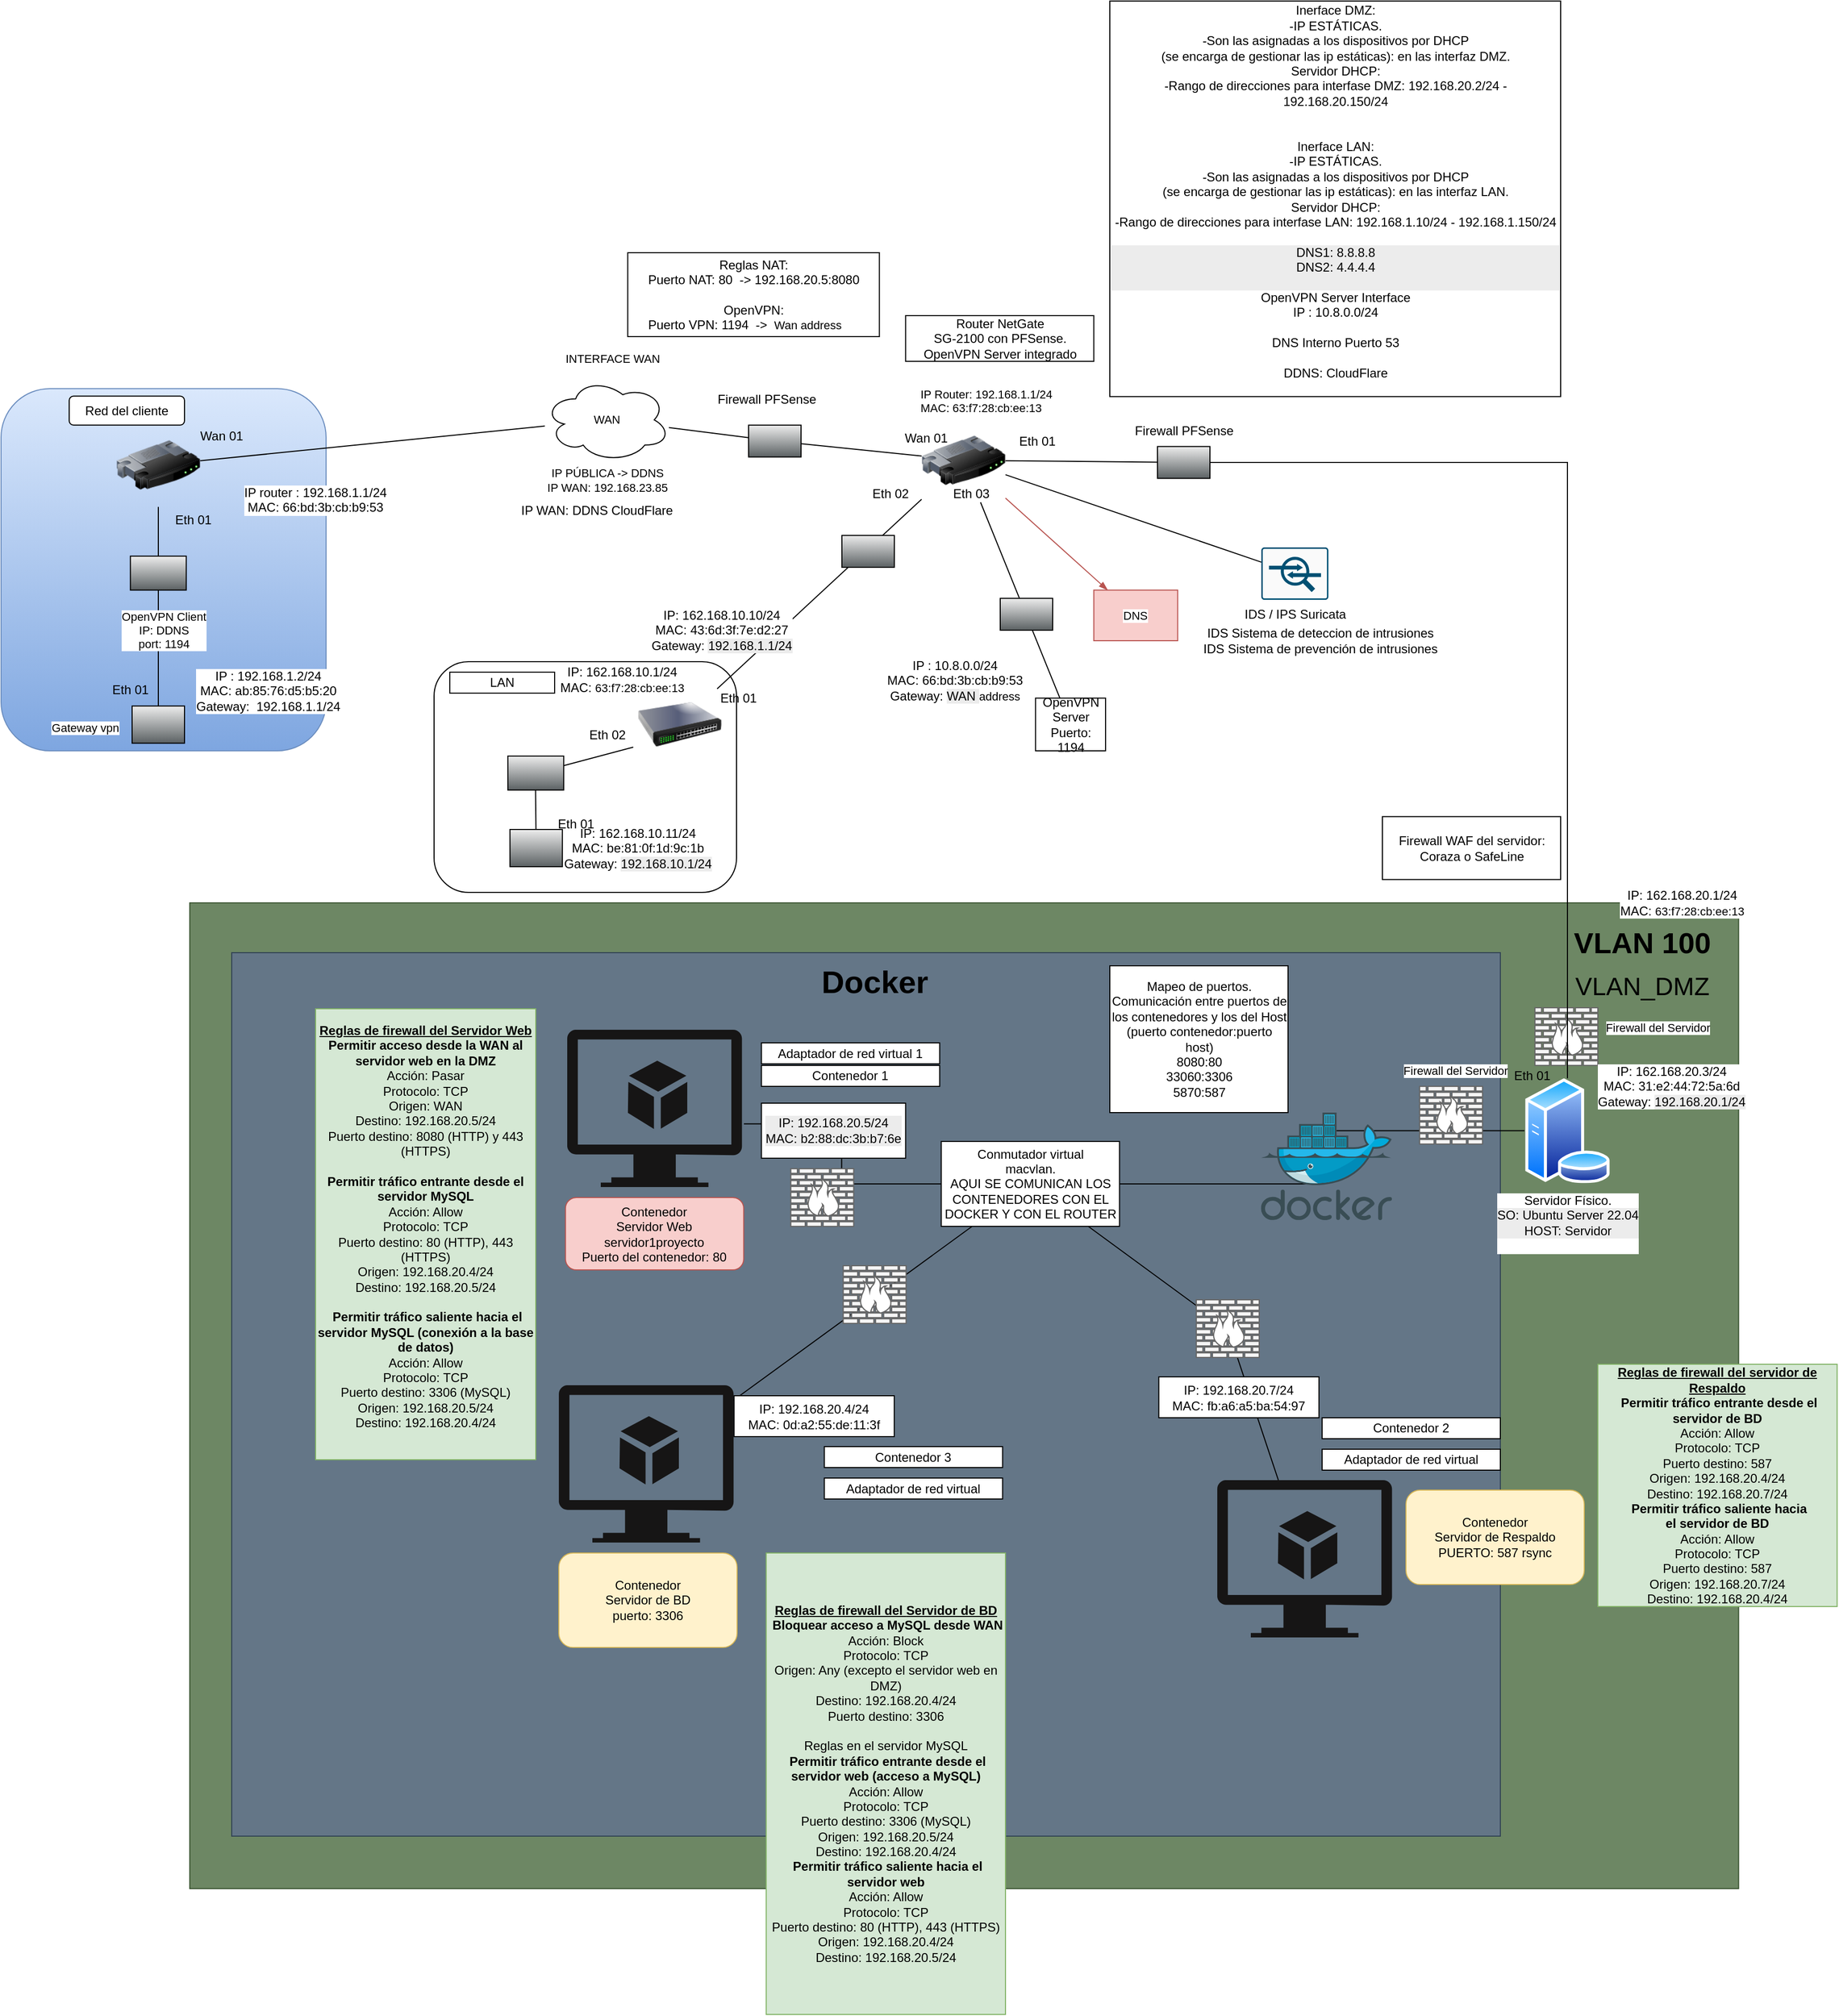 <mxfile version="27.0.2">
  <diagram name="Página-1" id="Pqih__7b0O05FyZ2u5VV">
    <mxGraphModel dx="1398" dy="1559" grid="1" gridSize="10" guides="1" tooltips="1" connect="1" arrows="1" fold="1" page="1" pageScale="1" pageWidth="827" pageHeight="1169" math="0" shadow="0">
      <root>
        <mxCell id="0" />
        <mxCell id="1" parent="0" />
        <mxCell id="Zybm6XqCpWypI8we6p3C-31" value="" style="rounded=1;whiteSpace=wrap;html=1;" parent="1" vertex="1">
          <mxGeometry y="260" width="288.49" height="220" as="geometry" />
        </mxCell>
        <mxCell id="TX3onEPO9yVp4zeH3xRl-7" value="" style="rounded=1;whiteSpace=wrap;html=1;fillColor=#dae8fc;strokeColor=#6c8ebf;gradientColor=#7ea6e0;" parent="1" vertex="1">
          <mxGeometry x="-413" y="-0.4" width="310" height="345.4" as="geometry" />
        </mxCell>
        <mxCell id="Zybm6XqCpWypI8we6p3C-41" style="edgeStyle=none;shape=connector;rounded=0;orthogonalLoop=1;jettySize=auto;html=1;strokeColor=default;align=center;verticalAlign=middle;fontFamily=Helvetica;fontSize=11;fontColor=default;labelBackgroundColor=default;startFill=0;endArrow=none;" parent="1" source="Zybm6XqCpWypI8we6p3C-38" target="Zybm6XqCpWypI8we6p3C-6" edge="1">
          <mxGeometry relative="1" as="geometry" />
        </mxCell>
        <mxCell id="Zybm6XqCpWypI8we6p3C-38" value="WAN" style="ellipse;shape=cloud;whiteSpace=wrap;html=1;fontFamily=Helvetica;fontSize=11;fontColor=default;labelBackgroundColor=default;" parent="1" vertex="1">
          <mxGeometry x="105.01" y="-10.6" width="120" height="80" as="geometry" />
        </mxCell>
        <mxCell id="Zybm6XqCpWypI8we6p3C-39" style="edgeStyle=none;shape=connector;rounded=0;orthogonalLoop=1;jettySize=auto;html=1;strokeColor=default;align=center;verticalAlign=middle;fontFamily=Helvetica;fontSize=11;fontColor=default;labelBackgroundColor=default;startFill=0;endArrow=none;" parent="1" source="TX3onEPO9yVp4zeH3xRl-1" target="Zybm6XqCpWypI8we6p3C-38" edge="1">
          <mxGeometry relative="1" as="geometry" />
        </mxCell>
        <mxCell id="k9nC3tuPw0mamGYCM7r8-75" style="edgeStyle=none;shape=connector;rounded=0;orthogonalLoop=1;jettySize=auto;html=1;strokeColor=default;align=center;verticalAlign=middle;fontFamily=Helvetica;fontSize=11;fontColor=default;labelBackgroundColor=default;startFill=0;endArrow=none;" parent="1" source="Zybm6XqCpWypI8we6p3C-5" edge="1">
          <mxGeometry relative="1" as="geometry">
            <mxPoint x="270" y="285.91" as="targetPoint" />
          </mxGeometry>
        </mxCell>
        <mxCell id="XZKoMhL5qbzpbagsOUpq-27" style="edgeStyle=none;shape=connector;rounded=0;orthogonalLoop=1;jettySize=auto;html=1;strokeColor=#b85450;align=center;verticalAlign=middle;fontFamily=Helvetica;fontSize=11;fontColor=default;labelBackgroundColor=default;startFill=0;endArrow=blockThin;endFill=1;fillColor=#f8cecc;" parent="1" source="Zybm6XqCpWypI8we6p3C-5" target="XZKoMhL5qbzpbagsOUpq-26" edge="1">
          <mxGeometry relative="1" as="geometry" />
        </mxCell>
        <mxCell id="Zybm6XqCpWypI8we6p3C-5" value="" style="image;html=1;image=img/lib/clip_art/networking/Router_128x128.png" parent="1" vertex="1">
          <mxGeometry x="465.01" y="28" width="80" height="80" as="geometry" />
        </mxCell>
        <mxCell id="Zybm6XqCpWypI8we6p3C-6" value="" style="image;html=1;image=img/lib/clip_art/networking/Router_128x128.png" parent="1" vertex="1">
          <mxGeometry x="-303" y="32.4" width="80" height="80" as="geometry" />
        </mxCell>
        <mxCell id="Zybm6XqCpWypI8we6p3C-34" style="edgeStyle=none;shape=connector;rounded=0;orthogonalLoop=1;jettySize=auto;html=1;strokeColor=default;align=center;verticalAlign=middle;fontFamily=Helvetica;fontSize=11;fontColor=default;labelBackgroundColor=default;startFill=0;endArrow=none;" parent="1" source="1NkxxKSasbxXzvWRkInH-9" target="Zybm6XqCpWypI8we6p3C-33" edge="1">
          <mxGeometry relative="1" as="geometry" />
        </mxCell>
        <mxCell id="Zybm6XqCpWypI8we6p3C-33" value="" style="shape=mxgraph.networks2.icon;aspect=fixed;fillColor=#EDEDED;strokeColor=#000000;gradientColor=#5B6163;network2IconShadow=1;network2bgFillColor=none;network2Icon=mxgraph.networks2.pc;network2IconYOffset=-0.059;network2IconW=1.0;network2IconH=0.71;fontFamily=Helvetica;fontSize=11;fontColor=default;labelBackgroundColor=default;" parent="1" vertex="1">
          <mxGeometry x="-288" y="302.26" width="49.995" height="35.48" as="geometry" />
        </mxCell>
        <mxCell id="Zybm6XqCpWypI8we6p3C-36" value="Gateway vpn" style="text;html=1;align=center;verticalAlign=middle;resizable=0;points=[];autosize=1;strokeColor=none;fillColor=none;fontFamily=Helvetica;fontSize=11;fontColor=default;labelBackgroundColor=default;" parent="1" vertex="1">
          <mxGeometry x="-378" y="307.74" width="90" height="30" as="geometry" />
        </mxCell>
        <mxCell id="Zybm6XqCpWypI8we6p3C-37" value="INTERFACE WAN" style="text;html=1;align=center;verticalAlign=middle;resizable=0;points=[];autosize=1;strokeColor=none;fillColor=none;fontFamily=Helvetica;fontSize=11;fontColor=default;labelBackgroundColor=default;" parent="1" vertex="1">
          <mxGeometry x="115.01" y="-43.6" width="110" height="30" as="geometry" />
        </mxCell>
        <mxCell id="Zybm6XqCpWypI8we6p3C-40" value="IP PÚBLICA -&amp;gt; DDNS&lt;div&gt;IP WAN: 192.168.23.85&lt;/div&gt;" style="text;html=1;align=center;verticalAlign=middle;resizable=0;points=[];autosize=1;strokeColor=none;fillColor=none;fontFamily=Helvetica;fontSize=11;fontColor=default;labelBackgroundColor=default;" parent="1" vertex="1">
          <mxGeometry x="95.01" y="67.4" width="140" height="40" as="geometry" />
        </mxCell>
        <mxCell id="Zybm6XqCpWypI8we6p3C-43" value="OpenVPN Client&lt;div&gt;IP: DDNS&lt;/div&gt;&lt;div&gt;port: 1194&lt;/div&gt;" style="text;html=1;align=center;verticalAlign=middle;resizable=0;points=[];autosize=1;strokeColor=none;fillColor=none;fontFamily=Helvetica;fontSize=11;fontColor=default;labelBackgroundColor=default;" parent="1" vertex="1">
          <mxGeometry x="-308" y="205.0" width="100" height="50" as="geometry" />
        </mxCell>
        <mxCell id="TX3onEPO9yVp4zeH3xRl-10" style="rounded=0;orthogonalLoop=1;jettySize=auto;html=1;endArrow=none;startFill=0;" parent="1" source="1NkxxKSasbxXzvWRkInH-9" target="Zybm6XqCpWypI8we6p3C-6" edge="1">
          <mxGeometry relative="1" as="geometry" />
        </mxCell>
        <mxCell id="1NkxxKSasbxXzvWRkInH-9" value="" style="shape=mxgraph.networks2.icon;aspect=fixed;fillColor=#EDEDED;strokeColor=#000000;gradientColor=#5B6163;network2IconShadow=1;network2bgFillColor=none;network2Icon=mxgraph.networks2.firewall;network2IconXOffset=0.0;network2IconYOffset=0.0;network2IconW=1;network2IconH=0.608;" parent="1" vertex="1">
          <mxGeometry x="-289.64" y="159.34" width="53.29" height="32.4" as="geometry" />
        </mxCell>
        <mxCell id="1NkxxKSasbxXzvWRkInH-17" value="" style="edgeStyle=none;shape=connector;rounded=0;orthogonalLoop=1;jettySize=auto;html=1;strokeColor=default;align=center;verticalAlign=middle;fontFamily=Helvetica;fontSize=11;fontColor=default;labelBackgroundColor=default;startFill=0;endArrow=none;" parent="1" source="Zybm6XqCpWypI8we6p3C-5" target="1NkxxKSasbxXzvWRkInH-12" edge="1">
          <mxGeometry relative="1" as="geometry">
            <mxPoint x="545" y="64" as="sourcePoint" />
            <mxPoint x="1270" y="-15" as="targetPoint" />
          </mxGeometry>
        </mxCell>
        <mxCell id="1NkxxKSasbxXzvWRkInH-12" value="" style="shape=mxgraph.networks2.icon;aspect=fixed;fillColor=#EDEDED;strokeColor=#000000;gradientColor=#5B6163;network2IconShadow=1;network2bgFillColor=none;network2Icon=mxgraph.networks2.firewall;network2IconXOffset=0.0;network2IconYOffset=0.0;network2IconW=1;network2IconH=0.608;" parent="1" vertex="1">
          <mxGeometry x="690" y="54.8" width="50" height="30.4" as="geometry" />
        </mxCell>
        <mxCell id="k9nC3tuPw0mamGYCM7r8-1" value="" style="rounded=0;whiteSpace=wrap;html=1;fillColor=#6d8764;strokeColor=#3A5431;fontColor=#ffffff;" parent="1" vertex="1">
          <mxGeometry x="-233" y="490" width="1477.25" height="940" as="geometry" />
        </mxCell>
        <mxCell id="k9nC3tuPw0mamGYCM7r8-2" value="" style="rounded=0;whiteSpace=wrap;html=1;fillColor=#647687;strokeColor=#314354;fontColor=#ffffff;" parent="1" vertex="1">
          <mxGeometry x="-193" y="537.5" width="1210" height="842.5" as="geometry" />
        </mxCell>
        <mxCell id="k9nC3tuPw0mamGYCM7r8-3" style="edgeStyle=orthogonalEdgeStyle;rounded=0;orthogonalLoop=1;jettySize=auto;html=1;fillColor=#f8cecc;strokeColor=#000000;startArrow=none;startFill=0;strokeWidth=1;endArrow=none;" parent="1" source="k9nC3tuPw0mamGYCM7r8-4" target="k9nC3tuPw0mamGYCM7r8-13" edge="1">
          <mxGeometry relative="1" as="geometry" />
        </mxCell>
        <mxCell id="k9nC3tuPw0mamGYCM7r8-4" value="Servidor Físico.&lt;div&gt;&lt;div style=&quot;text-wrap-mode: wrap; background-color: rgb(236, 236, 236);&quot;&gt;SO: Ubuntu Server 22.04&lt;/div&gt;&lt;div style=&quot;text-wrap-mode: wrap; background-color: rgb(236, 236, 236);&quot;&gt;&lt;span style=&quot;background-color: transparent; color: light-dark(rgb(0, 0, 0), rgb(255, 255, 255));&quot;&gt;HOST: Servidor&lt;/span&gt;&lt;/div&gt;&lt;/div&gt;&lt;div&gt;&lt;br&gt;&lt;/div&gt;" style="image;aspect=fixed;perimeter=ellipsePerimeter;html=1;align=center;shadow=0;dashed=0;spacingTop=3;image=img/lib/active_directory/database_server.svg;" parent="1" vertex="1">
          <mxGeometry x="1040" y="657.25" width="82" height="100" as="geometry" />
        </mxCell>
        <mxCell id="k9nC3tuPw0mamGYCM7r8-5" value="&lt;font style=&quot;font-size: 24px;&quot;&gt;VLAN_DMZ&lt;/font&gt;" style="text;html=1;align=center;verticalAlign=middle;resizable=0;points=[];autosize=1;strokeColor=none;fillColor=none;" parent="1" vertex="1">
          <mxGeometry x="1077" y="550" width="150" height="40" as="geometry" />
        </mxCell>
        <mxCell id="k9nC3tuPw0mamGYCM7r8-6" value="&lt;div&gt;Contenedor&lt;/div&gt;Servidor Web&lt;div&gt;&lt;div&gt;servidor1proyecto&lt;/div&gt;&lt;/div&gt;&lt;div&gt;Puerto del contenedor: 80&lt;/div&gt;" style="rounded=1;whiteSpace=wrap;html=1;fillColor=#f8cecc;strokeColor=#b85450;" parent="1" vertex="1">
          <mxGeometry x="125.33" y="771" width="170" height="69" as="geometry" />
        </mxCell>
        <mxCell id="k9nC3tuPw0mamGYCM7r8-7" value="" style="sketch=0;aspect=fixed;pointerEvents=1;shadow=0;dashed=0;html=1;strokeColor=none;labelPosition=center;verticalLabelPosition=bottom;verticalAlign=top;align=center;fillColor=#161515;shape=mxgraph.azure.virtual_machine_feature;fontColor=#ffffff;" parent="1" vertex="1">
          <mxGeometry x="127" y="611" width="166.67" height="150" as="geometry" />
        </mxCell>
        <mxCell id="k9nC3tuPw0mamGYCM7r8-8" value="" style="sketch=0;aspect=fixed;pointerEvents=1;shadow=0;dashed=0;html=1;strokeColor=none;labelPosition=center;verticalLabelPosition=bottom;verticalAlign=top;align=center;fillColor=#161515;shape=mxgraph.azure.virtual_machine_feature;fontColor=#ffffff;" parent="1" vertex="1">
          <mxGeometry x="119.01" y="950" width="166.67" height="150" as="geometry" />
        </mxCell>
        <mxCell id="k9nC3tuPw0mamGYCM7r8-10" value="&lt;div&gt;Contenedor&lt;/div&gt;&lt;div&gt;Servidor de BD&lt;/div&gt;&lt;div&gt;puerto: 3306&lt;/div&gt;" style="rounded=1;whiteSpace=wrap;html=1;fillColor=#fff2cc;strokeColor=#d6b656;" parent="1" vertex="1">
          <mxGeometry x="119.01" y="1110" width="170" height="90" as="geometry" />
        </mxCell>
        <mxCell id="k9nC3tuPw0mamGYCM7r8-12" style="rounded=0;orthogonalLoop=1;jettySize=auto;html=1;endArrow=none;startFill=0;" parent="1" source="k9nC3tuPw0mamGYCM7r8-13" target="k9nC3tuPw0mamGYCM7r8-8" edge="1">
          <mxGeometry relative="1" as="geometry" />
        </mxCell>
        <mxCell id="k9nC3tuPw0mamGYCM7r8-53" style="rounded=0;orthogonalLoop=1;jettySize=auto;html=1;endArrow=none;startFill=0;" parent="1" source="k9nC3tuPw0mamGYCM7r8-13" target="k9nC3tuPw0mamGYCM7r8-50" edge="1">
          <mxGeometry relative="1" as="geometry" />
        </mxCell>
        <mxCell id="k9nC3tuPw0mamGYCM7r8-13" value="&lt;div&gt;&lt;span style=&quot;background-color: transparent; color: light-dark(rgb(0, 0, 0), rgb(255, 255, 255));&quot;&gt;Conmutador virtual&lt;/span&gt;&lt;/div&gt;&lt;div&gt;&lt;span style=&quot;background-color: transparent; color: light-dark(rgb(0, 0, 0), rgb(255, 255, 255));&quot;&gt;macvlan.&lt;/span&gt;&lt;/div&gt;&lt;div&gt;&lt;span style=&quot;background-color: transparent; color: light-dark(rgb(0, 0, 0), rgb(255, 255, 255));&quot;&gt;AQUI SE COMUNICAN LOS CONTENEDORES CON EL DOCKER Y CON EL ROUTER&lt;/span&gt;&lt;/div&gt;" style="whiteSpace=wrap;html=1;" parent="1" vertex="1">
          <mxGeometry x="483.75" y="717.5" width="170" height="81" as="geometry" />
        </mxCell>
        <mxCell id="k9nC3tuPw0mamGYCM7r8-14" style="edgeStyle=orthogonalEdgeStyle;rounded=0;orthogonalLoop=1;jettySize=auto;html=1;entryX=1.011;entryY=0.598;entryDx=0;entryDy=0;entryPerimeter=0;endArrow=none;startFill=0;" parent="1" source="k9nC3tuPw0mamGYCM7r8-13" target="k9nC3tuPw0mamGYCM7r8-7" edge="1">
          <mxGeometry relative="1" as="geometry" />
        </mxCell>
        <mxCell id="k9nC3tuPw0mamGYCM7r8-16" value="Adaptador de red virtual" style="whiteSpace=wrap;html=1;" parent="1" vertex="1">
          <mxGeometry x="372.24" y="1038.5" width="170" height="20" as="geometry" />
        </mxCell>
        <mxCell id="k9nC3tuPw0mamGYCM7r8-18" value="Adaptador de red virtual 1" style="whiteSpace=wrap;html=1;" parent="1" vertex="1">
          <mxGeometry x="312.24" y="623.5" width="170" height="20" as="geometry" />
        </mxCell>
        <mxCell id="k9nC3tuPw0mamGYCM7r8-19" value="" style="verticalAlign=top;verticalLabelPosition=bottom;labelPosition=center;align=center;html=1;outlineConnect=0;gradientDirection=north;strokeWidth=2;shape=mxgraph.networks.firewall;fillColor=#f5f5f5;fontColor=#333333;strokeColor=#666666;" parent="1" vertex="1">
          <mxGeometry x="340.24" y="743.5" width="60" height="55" as="geometry" />
        </mxCell>
        <mxCell id="k9nC3tuPw0mamGYCM7r8-20" value="" style="verticalAlign=top;verticalLabelPosition=bottom;labelPosition=center;align=center;html=1;outlineConnect=0;gradientDirection=north;strokeWidth=2;shape=mxgraph.networks.firewall;fillColor=#f5f5f5;fontColor=#333333;strokeColor=#666666;" parent="1" vertex="1">
          <mxGeometry x="390.24" y="836" width="60" height="55" as="geometry" />
        </mxCell>
        <mxCell id="k9nC3tuPw0mamGYCM7r8-22" value="&lt;div&gt;&lt;div&gt;&lt;div&gt;&lt;b&gt;&lt;u&gt;Reglas de firewall del&amp;nbsp;&lt;span style=&quot;background-color: transparent; color: light-dark(rgb(0, 0, 0), rgb(255, 255, 255));&quot;&gt;Servidor de BD&lt;/span&gt;&lt;/u&gt;&lt;/b&gt;&lt;b style=&quot;background-color: transparent; color: light-dark(rgb(0, 0, 0), rgb(255, 255, 255));&quot;&gt;&lt;/b&gt;&lt;/div&gt;&lt;div&gt;&lt;b style=&quot;background-color: transparent; color: light-dark(rgb(0, 0, 0), rgb(255, 255, 255));&quot;&gt;&amp;nbsp;Bloquear acceso a MySQL desde WAN&lt;/b&gt;&lt;/div&gt;&lt;/div&gt;&lt;/div&gt;&lt;div&gt;Acción: Block&lt;/div&gt;&lt;div&gt;Protocolo: TCP&lt;/div&gt;&lt;div&gt;Origen: Any (excepto el servidor web en DMZ)&lt;/div&gt;&lt;div&gt;Destino:&amp;nbsp;&lt;span style=&quot;background-color: transparent; color: light-dark(rgb(0, 0, 0), rgb(255, 255, 255));&quot;&gt;192.168.20.4/24&lt;/span&gt;&lt;/div&gt;&lt;div&gt;Puerto destino: 3306&lt;/div&gt;&lt;div&gt;&lt;br&gt;&lt;/div&gt;&lt;div&gt;&lt;div&gt;Reglas en el servidor MySQL&lt;/div&gt;&lt;div&gt;&lt;b&gt;&amp;nbsp;Permitir tráfico entrante desde el servidor web (acceso a MySQL)&lt;/b&gt;&lt;/div&gt;&lt;div&gt;Acción: Allow&lt;/div&gt;&lt;div&gt;Protocolo: TCP&lt;/div&gt;&lt;div&gt;Puerto destino: 3306 (MySQL)&lt;/div&gt;&lt;div&gt;Origen:&amp;nbsp;&lt;span style=&quot;background-color: transparent; color: light-dark(rgb(0, 0, 0), rgb(255, 255, 255));&quot;&gt;192.168.20.5/24&lt;/span&gt;&lt;/div&gt;&lt;div&gt;Destino:&amp;nbsp;&lt;span style=&quot;background-color: transparent; color: light-dark(rgb(0, 0, 0), rgb(255, 255, 255));&quot;&gt;192.168.20.4/24&lt;/span&gt;&lt;/div&gt;&lt;div&gt;&lt;b&gt;&amp;nbsp;Permitir tráfico saliente hacia el servidor web&lt;/b&gt;&lt;/div&gt;&lt;div&gt;Acción: Allow&lt;/div&gt;&lt;div&gt;Protocolo: TCP&lt;/div&gt;&lt;div&gt;Puerto destino: 80 (HTTP), 443 (HTTPS)&lt;/div&gt;&lt;div&gt;Origen:&amp;nbsp;&lt;span style=&quot;background-color: transparent; color: light-dark(rgb(0, 0, 0), rgb(255, 255, 255));&quot;&gt;192.168.20.4/24&lt;/span&gt;&lt;/div&gt;&lt;div&gt;Destino: 192.168.20.5/24&lt;/div&gt;&lt;/div&gt;" style="rounded=0;whiteSpace=wrap;html=1;fillColor=#d5e8d4;strokeColor=#82b366;" parent="1" vertex="1">
          <mxGeometry x="316.78" y="1110" width="228.23" height="440" as="geometry" />
        </mxCell>
        <mxCell id="k9nC3tuPw0mamGYCM7r8-23" value="&lt;div&gt;&lt;div&gt;&lt;b&gt;&lt;u&gt;Reglas de firewall del Servidor Web&lt;/u&gt;&lt;/b&gt;&lt;/div&gt;&lt;div&gt;&lt;b style=&quot;background-color: transparent; color: light-dark(rgb(0, 0, 0), rgb(255, 255, 255));&quot;&gt;Permitir acceso desde la WAN al servidor web en la DMZ&lt;/b&gt;&lt;/div&gt;&lt;div&gt;Acción: Pasar&lt;/div&gt;&lt;div&gt;Protocolo: TCP&lt;/div&gt;&lt;div&gt;Origen: WAN&lt;/div&gt;&lt;div&gt;Destino: 192.168.20.5/24&lt;/div&gt;&lt;div&gt;Puerto destino: 8080 (HTTP) y 443 (HTTPS)&lt;/div&gt;&lt;/div&gt;&lt;div&gt;&lt;br&gt;&lt;/div&gt;&lt;div&gt;&lt;div&gt;&lt;span style=&quot;background-color: transparent; color: light-dark(rgb(0, 0, 0), rgb(255, 255, 255));&quot;&gt;&lt;b&gt;Permitir tráfico entrante desde el servidor MySQL&lt;/b&gt;&lt;/span&gt;&lt;/div&gt;&lt;div&gt;Acción: Allow&lt;/div&gt;&lt;div&gt;Protocolo: TCP&lt;/div&gt;&lt;div&gt;Puerto destino: 80 (HTTP), 443 (HTTPS)&lt;/div&gt;&lt;div&gt;Origen:&amp;nbsp;&lt;span style=&quot;background-color: transparent; color: light-dark(rgb(0, 0, 0), rgb(255, 255, 255));&quot;&gt;192.168.20.4/24&lt;/span&gt;&lt;/div&gt;&lt;div&gt;Destino:&amp;nbsp;&lt;span style=&quot;background-color: transparent; color: light-dark(rgb(0, 0, 0), rgb(255, 255, 255));&quot;&gt;192.168.20.5/24&lt;/span&gt;&lt;/div&gt;&lt;div&gt;&lt;br&gt;&lt;/div&gt;&lt;div&gt;&lt;b&gt;&amp;nbsp;Permitir tráfico saliente hacia el servidor MySQL (conexión a la base de datos)&lt;/b&gt;&lt;/div&gt;&lt;div&gt;Acción: Allow&lt;/div&gt;&lt;div&gt;Protocolo: TCP&lt;/div&gt;&lt;div&gt;Puerto destino: 3306 (MySQL)&lt;/div&gt;&lt;div&gt;Origen:&amp;nbsp;&lt;span style=&quot;background-color: transparent; color: light-dark(rgb(0, 0, 0), rgb(255, 255, 255));&quot;&gt;192.168.20.5/24&lt;/span&gt;&lt;/div&gt;&lt;div&gt;Destino:&amp;nbsp;&lt;span style=&quot;background-color: transparent; color: light-dark(rgb(0, 0, 0), rgb(255, 255, 255));&quot;&gt;192.168.20.4/24&lt;/span&gt;&lt;/div&gt;&lt;/div&gt;&lt;div&gt;&lt;br&gt;&lt;/div&gt;" style="whiteSpace=wrap;html=1;fillColor=#d5e8d4;strokeColor=#82b366;" parent="1" vertex="1">
          <mxGeometry x="-113" y="591" width="210" height="430" as="geometry" />
        </mxCell>
        <mxCell id="k9nC3tuPw0mamGYCM7r8-25" value="&lt;div style=&quot;background-color: rgb(236, 236, 236);&quot;&gt;&lt;div style=&quot;background-color: rgb(236, 236, 236);&quot;&gt;IP: 192.168.20.5/24&lt;/div&gt;&lt;div style=&quot;background-color: rgb(236, 236, 236);&quot;&gt;&lt;span style=&quot;background-color: transparent; color: light-dark(rgb(0, 0, 0), rgb(255, 255, 255));&quot;&gt;MAC&lt;/span&gt;&lt;span style=&quot;background-color: transparent; color: light-dark(rgb(0, 0, 0), rgb(255, 255, 255));&quot;&gt;:&amp;nbsp;b2:88:dc:3b:b7:6e&lt;/span&gt;&lt;/div&gt;&lt;/div&gt;" style="whiteSpace=wrap;html=1;" parent="1" vertex="1">
          <mxGeometry x="312.24" y="681" width="137.51" height="52.5" as="geometry" />
        </mxCell>
        <mxCell id="k9nC3tuPw0mamGYCM7r8-27" value="&lt;div&gt;IP: 192.168.20.4/24&lt;/div&gt;&lt;div&gt;&lt;span style=&quot;background-color: transparent; color: light-dark(rgb(0, 0, 0), rgb(255, 255, 255));&quot;&gt;MAC:&amp;nbsp;0d:a2:55:de:11:3f&lt;/span&gt;&lt;/div&gt;" style="whiteSpace=wrap;html=1;" parent="1" vertex="1">
          <mxGeometry x="286.16" y="960" width="152.75" height="39" as="geometry" />
        </mxCell>
        <mxCell id="k9nC3tuPw0mamGYCM7r8-28" value="&lt;font style=&quot;font-size: 28px;&quot;&gt;&lt;b style=&quot;&quot;&gt;VLAN 100&lt;/b&gt;&lt;/font&gt;" style="text;html=1;align=center;verticalAlign=middle;resizable=0;points=[];autosize=1;strokeColor=none;fillColor=none;" parent="1" vertex="1">
          <mxGeometry x="1077" y="502.5" width="150" height="50" as="geometry" />
        </mxCell>
        <mxCell id="k9nC3tuPw0mamGYCM7r8-29" value="&lt;span style=&quot;font-size: 30px;&quot;&gt;&lt;b&gt;Docker&lt;/b&gt;&lt;/span&gt;" style="text;html=1;align=center;verticalAlign=middle;resizable=0;points=[];autosize=1;strokeColor=none;fillColor=none;" parent="1" vertex="1">
          <mxGeometry x="355" y="540" width="130" height="50" as="geometry" />
        </mxCell>
        <mxCell id="k9nC3tuPw0mamGYCM7r8-30" value="Contenedor 1" style="whiteSpace=wrap;html=1;" parent="1" vertex="1">
          <mxGeometry x="312.24" y="645" width="170" height="20" as="geometry" />
        </mxCell>
        <mxCell id="k9nC3tuPw0mamGYCM7r8-32" value="Contenedor 3" style="whiteSpace=wrap;html=1;" parent="1" vertex="1">
          <mxGeometry x="372.24" y="1008.5" width="170" height="20" as="geometry" />
        </mxCell>
        <mxCell id="k9nC3tuPw0mamGYCM7r8-46" value="" style="sketch=0;aspect=fixed;pointerEvents=1;shadow=0;dashed=0;html=1;strokeColor=none;labelPosition=center;verticalLabelPosition=bottom;verticalAlign=top;align=center;fillColor=#161515;shape=mxgraph.azure.virtual_machine_feature;fontColor=#ffffff;" parent="1" vertex="1">
          <mxGeometry x="747" y="1040.5" width="166.67" height="150" as="geometry" />
        </mxCell>
        <mxCell id="k9nC3tuPw0mamGYCM7r8-47" value="&lt;div&gt;Contenedor&lt;/div&gt;&lt;div&gt;Servidor de Respaldo&lt;/div&gt;&lt;div&gt;PUERTO:&amp;nbsp;&lt;span style=&quot;background-color: transparent; color: light-dark(rgb(0, 0, 0), rgb(255, 255, 255));&quot;&gt;587 rsync&lt;/span&gt;&lt;/div&gt;" style="rounded=1;whiteSpace=wrap;html=1;fillColor=#fff2cc;strokeColor=#d6b656;" parent="1" vertex="1">
          <mxGeometry x="927" y="1050" width="170" height="90" as="geometry" />
        </mxCell>
        <mxCell id="k9nC3tuPw0mamGYCM7r8-49" value="Adaptador de red virtual" style="whiteSpace=wrap;html=1;" parent="1" vertex="1">
          <mxGeometry x="847" y="1011" width="170" height="20" as="geometry" />
        </mxCell>
        <mxCell id="k9nC3tuPw0mamGYCM7r8-54" style="edgeStyle=none;shape=connector;rounded=0;orthogonalLoop=1;jettySize=auto;html=1;strokeColor=default;align=center;verticalAlign=middle;fontFamily=Helvetica;fontSize=11;fontColor=default;labelBackgroundColor=default;startFill=0;endArrow=none;" parent="1" source="k9nC3tuPw0mamGYCM7r8-50" target="k9nC3tuPw0mamGYCM7r8-46" edge="1">
          <mxGeometry relative="1" as="geometry" />
        </mxCell>
        <mxCell id="k9nC3tuPw0mamGYCM7r8-50" value="" style="verticalAlign=top;verticalLabelPosition=bottom;labelPosition=center;align=center;html=1;outlineConnect=0;gradientDirection=north;strokeWidth=2;shape=mxgraph.networks.firewall;fillColor=#f5f5f5;fontColor=#333333;strokeColor=#666666;" parent="1" vertex="1">
          <mxGeometry x="727" y="868.5" width="60" height="55" as="geometry" />
        </mxCell>
        <mxCell id="k9nC3tuPw0mamGYCM7r8-51" value="&lt;div&gt;IP: 192.168.20.7/24&lt;/div&gt;&lt;div&gt;&lt;span style=&quot;background-color: transparent; color: light-dark(rgb(0, 0, 0), rgb(255, 255, 255));&quot;&gt;MAC:&amp;nbsp;&lt;/span&gt;&lt;span style=&quot;background-color: transparent;&quot;&gt;fb:a6:a5:ba:54:97&lt;/span&gt;&lt;/div&gt;" style="whiteSpace=wrap;html=1;" parent="1" vertex="1">
          <mxGeometry x="691.25" y="942" width="152.75" height="39" as="geometry" />
        </mxCell>
        <mxCell id="k9nC3tuPw0mamGYCM7r8-52" value="Contenedor 2" style="whiteSpace=wrap;html=1;" parent="1" vertex="1">
          <mxGeometry x="847" y="981" width="170" height="20" as="geometry" />
        </mxCell>
        <mxCell id="k9nC3tuPw0mamGYCM7r8-59" value="" style="verticalAlign=top;verticalLabelPosition=bottom;labelPosition=center;align=center;html=1;outlineConnect=0;gradientDirection=north;strokeWidth=2;shape=mxgraph.networks.firewall;fillColor=#f5f5f5;fontColor=#333333;strokeColor=#666666;" parent="1" vertex="1">
          <mxGeometry x="1050" y="590" width="60" height="55" as="geometry" />
        </mxCell>
        <mxCell id="k9nC3tuPw0mamGYCM7r8-60" value="&lt;div&gt;Firewall WAF del servidor: Coraza o SafeLine&lt;/div&gt;" style="whiteSpace=wrap;html=1;" parent="1" vertex="1">
          <mxGeometry x="904.52" y="407.74" width="170" height="60" as="geometry" />
        </mxCell>
        <mxCell id="k9nC3tuPw0mamGYCM7r8-61" value="Mapeo de puertos. Comunicación entre puertos de los contenedores y los del Host&lt;div&gt;(puerto contenedor:puerto host)&lt;br&gt;&lt;div&gt;8080:80&lt;/div&gt;&lt;/div&gt;&lt;div&gt;33060:3306&lt;/div&gt;&lt;div&gt;5870:587&lt;/div&gt;" style="whiteSpace=wrap;html=1;" parent="1" vertex="1">
          <mxGeometry x="644.52" y="550" width="170" height="140" as="geometry" />
        </mxCell>
        <mxCell id="k9nC3tuPw0mamGYCM7r8-65" value="&lt;div style=&quot;font-size: 12px;&quot;&gt;IP: 162.168.20.3/24&lt;/div&gt;&lt;div style=&quot;font-size: 12px;&quot;&gt;&lt;span style=&quot;background-color: transparent; color: light-dark(rgb(0, 0, 0), rgb(255, 255, 255));&quot;&gt;MAC:&amp;nbsp;31:e2:44:72:5a:6d&lt;/span&gt;&lt;/div&gt;&lt;div style=&quot;font-size: 12px;&quot;&gt;&lt;span style=&quot;background-color: transparent; color: light-dark(rgb(0, 0, 0), rgb(255, 255, 255));&quot;&gt;Gateway:&amp;nbsp;&lt;/span&gt;&lt;span style=&quot;background-color: rgb(236, 236, 236); text-wrap-mode: wrap; color: light-dark(rgb(0, 0, 0), rgb(255, 255, 255));&quot;&gt;192.168.20.1/24&lt;/span&gt;&lt;/div&gt;" style="edgeLabel;html=1;align=center;verticalAlign=middle;resizable=0;points=[];" parent="1" vertex="1" connectable="0">
          <mxGeometry x="1179.999" y="665.0" as="geometry" />
        </mxCell>
        <mxCell id="k9nC3tuPw0mamGYCM7r8-67" value="&lt;div&gt;&lt;span style=&quot;background-color: transparent; color: light-dark(rgb(0, 0, 0), rgb(255, 255, 255));&quot;&gt;Inerface DMZ:&lt;/span&gt;&lt;/div&gt;&lt;div&gt;&lt;div&gt;&lt;span style=&quot;background-color: transparent; color: light-dark(rgb(0, 0, 0), rgb(255, 255, 255));&quot;&gt;-IP ESTÁTICAS.&lt;/span&gt;&lt;/div&gt;&lt;div&gt;&lt;div&gt;-Son las asignadas a los dispositivos por DHCP&lt;/div&gt;&lt;div&gt;(se encarga de gestionar las ip estáticas): en las interfaz DMZ.&lt;/div&gt;&lt;/div&gt;&lt;/div&gt;&lt;div&gt;&lt;div&gt;Servidor DHCP:&lt;/div&gt;&lt;div&gt;&lt;span style=&quot;background-color: transparent; color: light-dark(rgb(0, 0, 0), rgb(255, 255, 255));&quot;&gt;-Rango de direcciones para interfase DMZ: 192.168.20.2/24 - 192.168.20.150/24&lt;/span&gt;&lt;/div&gt;&lt;/div&gt;&lt;div&gt;&lt;span style=&quot;background-color: transparent; color: light-dark(rgb(0, 0, 0), rgb(255, 255, 255));&quot;&gt;&lt;br&gt;&lt;/span&gt;&lt;/div&gt;&lt;div&gt;&lt;span style=&quot;background-color: transparent; color: light-dark(rgb(0, 0, 0), rgb(255, 255, 255));&quot;&gt;&lt;br&gt;&lt;/span&gt;&lt;/div&gt;&lt;div&gt;&lt;div&gt;&lt;span style=&quot;background-color: transparent; color: light-dark(rgb(0, 0, 0), rgb(255, 255, 255));&quot;&gt;Inerface LAN:&lt;/span&gt;&lt;/div&gt;&lt;div&gt;&lt;div&gt;&lt;span style=&quot;background-color: transparent; color: light-dark(rgb(0, 0, 0), rgb(255, 255, 255));&quot;&gt;-IP ESTÁTICAS.&lt;/span&gt;&lt;/div&gt;&lt;div&gt;&lt;div&gt;-Son las asignadas a los dispositivos por DHCP&lt;/div&gt;&lt;div&gt;(se encarga de gestionar las ip estáticas): en las interfaz LAN.&lt;/div&gt;&lt;/div&gt;&lt;/div&gt;&lt;div&gt;&lt;div&gt;Servidor DHCP:&lt;/div&gt;&lt;div&gt;&lt;span style=&quot;background-color: transparent; color: light-dark(rgb(0, 0, 0), rgb(255, 255, 255));&quot;&gt;-Rango de direcciones para interfase LAN: 192.168.1.10/24 - 192.168.1.150/24&lt;/span&gt;&lt;/div&gt;&lt;/div&gt;&lt;div&gt;&lt;span style=&quot;background-color: transparent; color: light-dark(rgb(0, 0, 0), rgb(255, 255, 255));&quot;&gt;&lt;br&gt;&lt;/span&gt;&lt;/div&gt;&lt;div&gt;&lt;div style=&quot;background-color: rgb(236, 236, 236);&quot;&gt;DNS1: 8.8.8.8&lt;/div&gt;&lt;div style=&quot;background-color: rgb(236, 236, 236);&quot;&gt;DNS2: 4.4.4.4&lt;/div&gt;&lt;/div&gt;&lt;div style=&quot;background-color: rgb(236, 236, 236);&quot;&gt;&lt;br&gt;&lt;/div&gt;&lt;div&gt;OpenVPN Server Interface&lt;/div&gt;&lt;/div&gt;&lt;div&gt;IP : 10.8.0.0/24&lt;/div&gt;&lt;div&gt;&lt;br&gt;&lt;/div&gt;&lt;div&gt;DNS Interno Puerto 53&lt;/div&gt;&lt;div&gt;&lt;br&gt;&lt;/div&gt;&lt;div&gt;DDNS: CloudFlare&lt;/div&gt;&lt;div&gt;&lt;br&gt;&lt;/div&gt;" style="whiteSpace=wrap;html=1;" parent="1" vertex="1">
          <mxGeometry x="644.52" y="-370" width="430" height="377.2" as="geometry" />
        </mxCell>
        <mxCell id="k9nC3tuPw0mamGYCM7r8-68" value="&lt;span style=&quot;text-wrap-mode: nowrap;&quot;&gt;Router&amp;nbsp;&lt;/span&gt;&lt;span style=&quot;background-color: transparent; color: light-dark(rgb(0, 0, 0), rgb(255, 255, 255));&quot;&gt;NetGate&lt;/span&gt;&lt;div&gt;SG-2100&lt;span style=&quot;background-color: transparent; color: light-dark(rgb(0, 0, 0), rgb(255, 255, 255)); text-wrap-mode: nowrap;&quot;&gt;&amp;nbsp;con PFSense.&lt;/span&gt;&lt;/div&gt;&lt;div&gt;&lt;span style=&quot;background-color: transparent; color: light-dark(rgb(0, 0, 0), rgb(255, 255, 255)); text-wrap-mode: nowrap;&quot;&gt;OpenVPN Server integrado&lt;/span&gt;&lt;/div&gt;" style="whiteSpace=wrap;html=1;" parent="1" vertex="1">
          <mxGeometry x="449.75" y="-70" width="179.51" height="43.6" as="geometry" />
        </mxCell>
        <mxCell id="k9nC3tuPw0mamGYCM7r8-69" value="Firewall PFSense" style="text;html=1;align=center;verticalAlign=middle;resizable=0;points=[];autosize=1;strokeColor=none;fillColor=none;" parent="1" vertex="1">
          <mxGeometry x="655" y="24.8" width="120" height="30" as="geometry" />
        </mxCell>
        <mxCell id="k9nC3tuPw0mamGYCM7r8-70" value="Eth 01" style="text;html=1;align=center;verticalAlign=middle;resizable=0;points=[];autosize=1;strokeColor=none;fillColor=none;" parent="1" vertex="1">
          <mxGeometry x="545.01" y="34.8" width="60" height="30" as="geometry" />
        </mxCell>
        <mxCell id="k9nC3tuPw0mamGYCM7r8-72" value="Wan 01" style="text;html=1;align=center;verticalAlign=middle;resizable=0;points=[];autosize=1;strokeColor=none;fillColor=none;" parent="1" vertex="1">
          <mxGeometry x="439" y="32.4" width="60" height="30" as="geometry" />
        </mxCell>
        <mxCell id="k9nC3tuPw0mamGYCM7r8-76" value="Eth 02" style="text;html=1;align=center;verticalAlign=middle;resizable=0;points=[];autosize=1;strokeColor=none;fillColor=none;" parent="1" vertex="1">
          <mxGeometry x="405.01" y="84.8" width="60" height="30" as="geometry" />
        </mxCell>
        <mxCell id="k9nC3tuPw0mamGYCM7r8-77" value="" style="shape=mxgraph.networks2.icon;aspect=fixed;fillColor=#EDEDED;strokeColor=#000000;gradientColor=#5B6163;network2IconShadow=1;network2bgFillColor=none;network2Icon=mxgraph.networks2.firewall;network2IconXOffset=0.0;network2IconYOffset=0.0;network2IconW=1;network2IconH=0.608;" parent="1" vertex="1">
          <mxGeometry x="389" y="139.6" width="50" height="30.4" as="geometry" />
        </mxCell>
        <mxCell id="183Fm3--1oJe01zZQcFs-2" style="edgeStyle=none;shape=connector;rounded=0;orthogonalLoop=1;jettySize=auto;html=1;strokeColor=default;align=center;verticalAlign=middle;fontFamily=Helvetica;fontSize=11;fontColor=default;labelBackgroundColor=default;startFill=0;endArrow=none;" parent="1" source="TX3onEPO9yVp4zeH3xRl-1" target="Zybm6XqCpWypI8we6p3C-5" edge="1">
          <mxGeometry relative="1" as="geometry" />
        </mxCell>
        <mxCell id="TX3onEPO9yVp4zeH3xRl-1" value="" style="shape=mxgraph.networks2.icon;aspect=fixed;fillColor=#EDEDED;strokeColor=#000000;gradientColor=#5B6163;network2IconShadow=1;network2bgFillColor=none;network2Icon=mxgraph.networks2.firewall;network2IconXOffset=0.0;network2IconYOffset=0.0;network2IconW=1;network2IconH=0.608;" parent="1" vertex="1">
          <mxGeometry x="300" y="34.4" width="50" height="30.4" as="geometry" />
        </mxCell>
        <mxCell id="TX3onEPO9yVp4zeH3xRl-3" value="Firewall PFSense" style="text;html=1;align=center;verticalAlign=middle;resizable=0;points=[];autosize=1;strokeColor=none;fillColor=none;" parent="1" vertex="1">
          <mxGeometry x="256.51" y="-5.2" width="120" height="30" as="geometry" />
        </mxCell>
        <mxCell id="TX3onEPO9yVp4zeH3xRl-8" value="Red del cliente" style="rounded=1;whiteSpace=wrap;html=1;" parent="1" vertex="1">
          <mxGeometry x="-348.01" y="6.8" width="110" height="27.6" as="geometry" />
        </mxCell>
        <mxCell id="TX3onEPO9yVp4zeH3xRl-9" value="Wan 01" style="text;html=1;align=center;verticalAlign=middle;resizable=0;points=[];autosize=1;strokeColor=none;fillColor=none;" parent="1" vertex="1">
          <mxGeometry x="-233.0" y="30.0" width="60" height="30" as="geometry" />
        </mxCell>
        <mxCell id="TX3onEPO9yVp4zeH3xRl-11" value="Eth 01" style="text;html=1;align=center;verticalAlign=middle;resizable=0;points=[];autosize=1;strokeColor=none;fillColor=none;" parent="1" vertex="1">
          <mxGeometry x="-260" y="109.74" width="60" height="30" as="geometry" />
        </mxCell>
        <mxCell id="183Fm3--1oJe01zZQcFs-1" style="rounded=0;orthogonalLoop=1;jettySize=auto;html=1;endArrow=none;startFill=0;" parent="1" source="TX3onEPO9yVp4zeH3xRl-4" target="Zybm6XqCpWypI8we6p3C-5" edge="1">
          <mxGeometry relative="1" as="geometry" />
        </mxCell>
        <mxCell id="TX3onEPO9yVp4zeH3xRl-4" value="&lt;span style=&quot;text-wrap-mode: nowrap;&quot;&gt;OpenVPN&lt;/span&gt;&lt;div&gt;&lt;span style=&quot;text-wrap-mode: nowrap;&quot;&gt;Server&lt;/span&gt;&lt;/div&gt;&lt;div&gt;&lt;span style=&quot;text-wrap-mode: nowrap;&quot;&gt;Puerto: 1194&lt;/span&gt;&lt;/div&gt;" style="whiteSpace=wrap;html=1;" parent="1" vertex="1">
          <mxGeometry x="573.67" y="294.74" width="66.79" height="50.26" as="geometry" />
        </mxCell>
        <mxCell id="TX3onEPO9yVp4zeH3xRl-14" style="edgeStyle=orthogonalEdgeStyle;shape=connector;rounded=0;orthogonalLoop=1;jettySize=auto;html=1;strokeColor=default;align=center;verticalAlign=middle;fontFamily=Helvetica;fontSize=11;fontColor=default;labelBackgroundColor=default;startFill=0;endArrow=none;" parent="1" source="1NkxxKSasbxXzvWRkInH-12" target="k9nC3tuPw0mamGYCM7r8-4" edge="1">
          <mxGeometry relative="1" as="geometry" />
        </mxCell>
        <mxCell id="XZKoMhL5qbzpbagsOUpq-1" value="&lt;div&gt;&lt;u style=&quot;background-color: transparent; color: light-dark(rgb(0, 0, 0), rgb(255, 255, 255));&quot;&gt;&lt;b&gt;Reglas de firewall del servidor de Respaldo&lt;/b&gt;&lt;/u&gt;&lt;/div&gt;&lt;div&gt;&lt;div&gt;&lt;b&gt;&amp;nbsp;Permitir tráfico entrante desde el servidor de BD&lt;/b&gt;&lt;/div&gt;&lt;div&gt;Acción: Allow&lt;/div&gt;&lt;div&gt;Protocolo: TCP&lt;/div&gt;&lt;div&gt;Puerto destino: 587 &lt;span style=&quot;background-color: transparent; color: light-dark(rgb(0, 0, 0), rgb(255, 255, 255));&quot;&gt;Origen:&amp;nbsp;&lt;/span&gt;&lt;span style=&quot;background-color: transparent; color: light-dark(rgb(0, 0, 0), rgb(255, 255, 255));&quot;&gt;192.168.20.4/24&lt;/span&gt;&lt;/div&gt;&lt;div&gt;Destino: 192.168.20.7&lt;span style=&quot;background-color: transparent; color: light-dark(rgb(0, 0, 0), rgb(255, 255, 255));&quot;&gt;/24&lt;/span&gt;&lt;/div&gt;&lt;div&gt;&lt;b&gt;&amp;nbsp;Permitir tráfico saliente hacia el&amp;nbsp;&lt;/b&gt;&lt;b style=&quot;background-color: transparent; color: light-dark(rgb(0, 0, 0), rgb(255, 255, 255));&quot;&gt;servidor de BD&lt;/b&gt;&lt;/div&gt;&lt;div&gt;Acción: Allow&lt;/div&gt;&lt;div&gt;Protocolo: TCP&lt;/div&gt;&lt;div&gt;&lt;span style=&quot;background-color: transparent; color: light-dark(rgb(0, 0, 0), rgb(255, 255, 255));&quot;&gt;Puerto destino: 587&lt;/span&gt;&lt;/div&gt;&lt;div&gt;&lt;span style=&quot;background-color: transparent; color: light-dark(rgb(0, 0, 0), rgb(255, 255, 255));&quot;&gt;Origen:&amp;nbsp;&lt;/span&gt;&lt;span style=&quot;background-color: transparent; color: light-dark(rgb(0, 0, 0), rgb(255, 255, 255));&quot;&gt;192.168.20.7/24&lt;/span&gt;&lt;/div&gt;&lt;div&gt;Destino: 192.168.20.4/24&lt;/div&gt;&lt;/div&gt;" style="rounded=0;whiteSpace=wrap;html=1;fillColor=#d5e8d4;strokeColor=#82b366;" parent="1" vertex="1">
          <mxGeometry x="1110" y="930" width="228.23" height="231" as="geometry" />
        </mxCell>
        <mxCell id="XZKoMhL5qbzpbagsOUpq-5" value="" style="image;sketch=0;aspect=fixed;html=1;points=[];align=center;fontSize=12;image=img/lib/mscae/Docker.svg;" parent="1" vertex="1">
          <mxGeometry x="788.67" y="690" width="125" height="102.5" as="geometry" />
        </mxCell>
        <mxCell id="XZKoMhL5qbzpbagsOUpq-6" value="" style="verticalAlign=top;verticalLabelPosition=bottom;labelPosition=center;align=center;html=1;outlineConnect=0;gradientDirection=north;strokeWidth=2;shape=mxgraph.networks.firewall;fillColor=#f5f5f5;fontColor=#333333;strokeColor=#666666;" parent="1" vertex="1">
          <mxGeometry x="940" y="665" width="60" height="55" as="geometry" />
        </mxCell>
        <mxCell id="XZKoMhL5qbzpbagsOUpq-8" value="&lt;div style=&quot;font-size: 12px;&quot;&gt;IP: 162.168.10.10/24&lt;/div&gt;&lt;div style=&quot;&quot;&gt;&lt;span style=&quot;font-size: 12px; background-color: transparent; color: light-dark(rgb(0, 0, 0), rgb(255, 255, 255));&quot;&gt;MAC:&amp;nbsp;&lt;/span&gt;&lt;span style=&quot;background-color: light-dark(#ffffff, var(--ge-dark-color, #121212)); font-size: 12px;&quot;&gt;43:6d:3f:7e:d2:27&lt;/span&gt;&lt;/div&gt;&lt;div style=&quot;font-size: 12px;&quot;&gt;&lt;span style=&quot;background-color: transparent; color: light-dark(rgb(0, 0, 0), rgb(255, 255, 255));&quot;&gt;Gateway:&amp;nbsp;&lt;/span&gt;&lt;span style=&quot;background-color: rgb(236, 236, 236); text-wrap-mode: wrap; color: light-dark(rgb(0, 0, 0), rgb(255, 255, 255));&quot;&gt;192.168.1.1/24&lt;/span&gt;&lt;/div&gt;" style="edgeLabel;html=1;align=center;verticalAlign=middle;resizable=0;points=[];" parent="1" vertex="1" connectable="0">
          <mxGeometry x="274.239" y="230.0" as="geometry" />
        </mxCell>
        <mxCell id="XZKoMhL5qbzpbagsOUpq-9" value="" style="shape=mxgraph.networks2.icon;aspect=fixed;fillColor=#EDEDED;strokeColor=#000000;gradientColor=#5B6163;network2IconShadow=1;network2bgFillColor=none;network2Icon=mxgraph.networks2.pc;network2IconYOffset=-0.059;network2IconW=1.0;network2IconH=0.71;fontFamily=Helvetica;fontSize=11;fontColor=default;labelBackgroundColor=default;" parent="1" vertex="1">
          <mxGeometry x="72.38" y="420" width="49.995" height="35.48" as="geometry" />
        </mxCell>
        <mxCell id="XZKoMhL5qbzpbagsOUpq-16" style="edgeStyle=none;shape=connector;rounded=0;orthogonalLoop=1;jettySize=auto;html=1;strokeColor=default;align=center;verticalAlign=middle;fontFamily=Helvetica;fontSize=11;fontColor=default;labelBackgroundColor=default;startFill=0;endArrow=none;" parent="1" source="XZKoMhL5qbzpbagsOUpq-10" edge="1">
          <mxGeometry relative="1" as="geometry">
            <mxPoint x="190" y="341.51" as="targetPoint" />
          </mxGeometry>
        </mxCell>
        <mxCell id="XZKoMhL5qbzpbagsOUpq-10" value="" style="shape=mxgraph.networks2.icon;aspect=fixed;fillColor=#EDEDED;strokeColor=#000000;gradientColor=#5B6163;network2IconShadow=1;network2bgFillColor=none;network2Icon=mxgraph.networks2.firewall;network2IconXOffset=0.0;network2IconYOffset=0.0;network2IconW=1;network2IconH=0.608;" parent="1" vertex="1">
          <mxGeometry x="70.38" y="350" width="53.29" height="32.4" as="geometry" />
        </mxCell>
        <mxCell id="XZKoMhL5qbzpbagsOUpq-11" value="LAN" style="whiteSpace=wrap;html=1;" parent="1" vertex="1">
          <mxGeometry x="15.01" y="270" width="100" height="20" as="geometry" />
        </mxCell>
        <mxCell id="XZKoMhL5qbzpbagsOUpq-15" style="edgeStyle=none;shape=connector;rounded=0;orthogonalLoop=1;jettySize=auto;html=1;entryX=0.496;entryY=0.988;entryDx=0;entryDy=0;entryPerimeter=0;strokeColor=default;align=center;verticalAlign=middle;fontFamily=Helvetica;fontSize=11;fontColor=default;labelBackgroundColor=default;startFill=0;endArrow=none;" parent="1" source="XZKoMhL5qbzpbagsOUpq-9" target="XZKoMhL5qbzpbagsOUpq-10" edge="1">
          <mxGeometry relative="1" as="geometry" />
        </mxCell>
        <mxCell id="XZKoMhL5qbzpbagsOUpq-17" value="Eth 01" style="text;html=1;align=center;verticalAlign=middle;resizable=0;points=[];autosize=1;strokeColor=none;fillColor=none;" parent="1" vertex="1">
          <mxGeometry x="260" y="280" width="60" height="30" as="geometry" />
        </mxCell>
        <mxCell id="XZKoMhL5qbzpbagsOUpq-18" value="" style="image;html=1;image=img/lib/clip_art/networking/Switch_128x128.png;fontFamily=Helvetica;fontSize=11;fontColor=default;labelBackgroundColor=default;" parent="1" vertex="1">
          <mxGeometry x="194.24" y="280" width="80" height="80" as="geometry" />
        </mxCell>
        <mxCell id="XZKoMhL5qbzpbagsOUpq-19" value="&lt;div style=&quot;font-size: 12px;&quot;&gt;IP: 162.168.10.11/24&lt;/div&gt;&lt;div style=&quot;&quot;&gt;&lt;span style=&quot;font-size: 12px; background-color: transparent; color: light-dark(rgb(0, 0, 0), rgb(255, 255, 255));&quot;&gt;MAC:&amp;nbsp;&lt;/span&gt;&lt;span style=&quot;background-color: light-dark(#ffffff, var(--ge-dark-color, #121212)); font-size: 12px;&quot;&gt;be:81:0f:1d:9c:1b&lt;/span&gt;&lt;/div&gt;&lt;div style=&quot;&quot;&gt;&lt;span style=&quot;font-size: 12px; background-color: transparent; color: light-dark(rgb(0, 0, 0), rgb(255, 255, 255));&quot;&gt;Gateway:&amp;nbsp;&lt;/span&gt;&lt;span style=&quot;font-size: 12px; color: light-dark(rgb(0, 0, 0), rgb(255, 255, 255)); text-wrap-mode: wrap; background-color: rgb(236, 236, 236);&quot;&gt;192.168.10.1/24&lt;/span&gt;&lt;/div&gt;" style="edgeLabel;html=1;align=center;verticalAlign=middle;resizable=0;points=[];" parent="1" vertex="1" connectable="0">
          <mxGeometry x="194.239" y="437.74" as="geometry" />
        </mxCell>
        <mxCell id="XZKoMhL5qbzpbagsOUpq-20" value="IP Router: 192.168.1.1/24&lt;div&gt;MAC:&amp;nbsp;63:f7:28:cb:ee:13&lt;/div&gt;" style="text;whiteSpace=wrap;html=1;fontFamily=Helvetica;fontSize=11;fontColor=default;labelBackgroundColor=default;" parent="1" vertex="1">
          <mxGeometry x="461.51" y="-8.0" width="160" height="40" as="geometry" />
        </mxCell>
        <mxCell id="XZKoMhL5qbzpbagsOUpq-22" value="Firewall del Servidor" style="text;html=1;align=center;verticalAlign=middle;resizable=0;points=[];autosize=1;strokeColor=none;fillColor=none;fontFamily=Helvetica;fontSize=11;fontColor=default;labelBackgroundColor=default;" parent="1" vertex="1">
          <mxGeometry x="1107" y="593.5" width="120" height="30" as="geometry" />
        </mxCell>
        <mxCell id="XZKoMhL5qbzpbagsOUpq-23" value="Firewall del Servidor" style="text;html=1;align=center;verticalAlign=middle;resizable=0;points=[];autosize=1;strokeColor=none;fillColor=none;fontFamily=Helvetica;fontSize=11;fontColor=default;labelBackgroundColor=default;" parent="1" vertex="1">
          <mxGeometry x="913.67" y="635" width="120" height="30" as="geometry" />
        </mxCell>
        <mxCell id="XZKoMhL5qbzpbagsOUpq-24" value="Eth 02" style="text;html=1;align=center;verticalAlign=middle;resizable=0;points=[];autosize=1;strokeColor=none;fillColor=none;" parent="1" vertex="1">
          <mxGeometry x="135.01" y="315" width="60" height="30" as="geometry" />
        </mxCell>
        <mxCell id="XZKoMhL5qbzpbagsOUpq-25" value="Eth 01" style="text;html=1;align=center;verticalAlign=middle;resizable=0;points=[];autosize=1;strokeColor=none;fillColor=none;" parent="1" vertex="1">
          <mxGeometry x="105.01" y="400" width="60" height="30" as="geometry" />
        </mxCell>
        <mxCell id="XZKoMhL5qbzpbagsOUpq-26" value="DNS" style="whiteSpace=wrap;html=1;fontFamily=Helvetica;fontSize=11;labelBackgroundColor=default;fillColor=#f8cecc;strokeColor=#b85450;" parent="1" vertex="1">
          <mxGeometry x="629.26" y="191.74" width="80" height="48.26" as="geometry" />
        </mxCell>
        <mxCell id="XZKoMhL5qbzpbagsOUpq-28" value="Reglas NAT:&lt;div&gt;Puerto NAT: 80&amp;nbsp; -&amp;gt;&amp;nbsp;&lt;span style=&quot;background-color: transparent; color: light-dark(rgb(0, 0, 0), rgb(255, 255, 255));&quot;&gt;192.168.20.5:8080&lt;/span&gt;&lt;/div&gt;&lt;div&gt;&lt;span style=&quot;background-color: transparent; color: light-dark(rgb(0, 0, 0), rgb(255, 255, 255));&quot;&gt;&lt;br&gt;&lt;/span&gt;&lt;/div&gt;&lt;div&gt;OpenVPN:&lt;/div&gt;&lt;div style=&quot;text-align: left;&quot;&gt;Puerto VPN:&amp;nbsp;&lt;span style=&quot;text-wrap-mode: nowrap;&quot;&gt;1194&amp;nbsp;&amp;nbsp;&lt;/span&gt;-&amp;gt;&amp;nbsp; &lt;span style=&quot;font-size: 11px; background-color: rgb(255, 255, 255);&quot;&gt;Wan address&lt;/span&gt;&lt;/div&gt;" style="whiteSpace=wrap;html=1;" parent="1" vertex="1">
          <mxGeometry x="184.74" y="-130" width="240" height="80" as="geometry" />
        </mxCell>
        <mxCell id="183Fm3--1oJe01zZQcFs-4" value="&lt;font style=&quot;font-size: 12px;&quot;&gt;IP : 10.8.0.0/24&lt;/font&gt;&lt;div&gt;&lt;font style=&quot;font-size: 12px;&quot;&gt;MAC:&amp;nbsp;66:bd:3b:cb:b9:53&lt;/font&gt;&lt;/div&gt;&lt;div&gt;&lt;font style=&quot;font-size: 12px;&quot;&gt;&lt;span style=&quot;color: light-dark(rgb(0, 0, 0), rgb(255, 255, 255)); text-wrap-mode: nowrap; background-color: transparent;&quot;&gt;Gateway:&amp;nbsp;&lt;/span&gt;&lt;span style=&quot;color: light-dark(rgb(0, 0, 0), rgb(255, 255, 255)); background-color: rgb(236, 236, 236);&quot;&gt;WAN&amp;nbsp;&lt;/span&gt;&lt;/font&gt;&lt;span style=&quot;text-align: left; background-color: light-dark(#ffffff, var(--ge-dark-color, #121212)); color: light-dark(rgb(0, 0, 0), rgb(255, 255, 255));&quot;&gt;address&lt;/span&gt;&lt;/div&gt;" style="text;whiteSpace=wrap;html=1;fontFamily=Helvetica;fontSize=11;fontColor=default;labelBackgroundColor=default;align=center;" parent="1" vertex="1">
          <mxGeometry x="417.29" y="250" width="160" height="40" as="geometry" />
        </mxCell>
        <mxCell id="183Fm3--1oJe01zZQcFs-5" value="" style="shape=mxgraph.networks2.icon;aspect=fixed;fillColor=#EDEDED;strokeColor=#000000;gradientColor=#5B6163;network2IconShadow=1;network2bgFillColor=none;network2Icon=mxgraph.networks2.firewall;network2IconXOffset=0.0;network2IconYOffset=0.0;network2IconW=1;network2IconH=0.608;" parent="1" vertex="1">
          <mxGeometry x="540" y="199.6" width="50" height="30.4" as="geometry" />
        </mxCell>
        <mxCell id="183Fm3--1oJe01zZQcFs-6" value="Eth 03" style="text;html=1;align=center;verticalAlign=middle;resizable=0;points=[];autosize=1;strokeColor=none;fillColor=none;" parent="1" vertex="1">
          <mxGeometry x="482.24" y="85.2" width="60" height="30" as="geometry" />
        </mxCell>
        <mxCell id="183Fm3--1oJe01zZQcFs-7" value="&lt;font style=&quot;font-size: 12px;&quot;&gt;IP : 192.168.1.2/24&lt;/font&gt;&lt;div&gt;&lt;font style=&quot;font-size: 12px;&quot;&gt;MAC:&amp;nbsp;&lt;/font&gt;&lt;span style=&quot;background-color: light-dark(#ffffff, var(--ge-dark-color, #121212)); font-size: 12px;&quot;&gt;ab:85:76:d5:b5:20&lt;/span&gt;&lt;/div&gt;&lt;div&gt;&lt;span style=&quot;font-size: 12px; background-color: transparent; color: light-dark(rgb(0, 0, 0), rgb(255, 255, 255)); text-wrap-mode: nowrap;&quot;&gt;Gateway:&amp;nbsp;&lt;/span&gt;&lt;span style=&quot;font-size: 12px; color: light-dark(rgb(0, 0, 0), rgb(255, 255, 255)); background-color: rgb(236, 236, 236);&quot;&gt;&lt;span style=&quot;background-color: rgb(255, 255, 255);&quot;&gt;&amp;nbsp;192.168.1.1/24&lt;/span&gt;&lt;/span&gt;&lt;/div&gt;" style="text;whiteSpace=wrap;html=1;fontFamily=Helvetica;fontSize=11;fontColor=default;labelBackgroundColor=default;align=center;" parent="1" vertex="1">
          <mxGeometry x="-238.01" y="260" width="160" height="40" as="geometry" />
        </mxCell>
        <mxCell id="183Fm3--1oJe01zZQcFs-9" value="&lt;font style=&quot;font-size: 12px;&quot;&gt;IP router : 192.168.1.1/24&lt;/font&gt;&lt;div&gt;&lt;font style=&quot;font-size: 12px;&quot;&gt;MAC:&amp;nbsp;66:bd:3b:cb:b9:53&lt;/font&gt;&lt;/div&gt;" style="text;whiteSpace=wrap;html=1;fontFamily=Helvetica;fontSize=11;fontColor=default;labelBackgroundColor=default;align=center;" parent="1" vertex="1">
          <mxGeometry x="-193" y="85.2" width="160" height="40" as="geometry" />
        </mxCell>
        <mxCell id="183Fm3--1oJe01zZQcFs-10" value="Eth 01" style="text;html=1;align=center;verticalAlign=middle;resizable=0;points=[];autosize=1;strokeColor=none;fillColor=none;" parent="1" vertex="1">
          <mxGeometry x="-320" y="272.26" width="60" height="30" as="geometry" />
        </mxCell>
        <mxCell id="183Fm3--1oJe01zZQcFs-12" value="Eth 01" style="text;html=1;align=center;verticalAlign=middle;resizable=0;points=[];autosize=1;strokeColor=none;fillColor=none;" parent="1" vertex="1">
          <mxGeometry x="1017.0" y="640" width="60" height="30" as="geometry" />
        </mxCell>
        <mxCell id="k07wBwjofyaFrRm407JD-2" value="&lt;div style=&quot;font-size: 12px;&quot;&gt;IP: 162.168.20.1/24&lt;/div&gt;&lt;div style=&quot;font-size: 12px;&quot;&gt;&lt;span style=&quot;background-color: transparent; color: light-dark(rgb(0, 0, 0), rgb(255, 255, 255));&quot;&gt;MAC:&amp;nbsp;&lt;/span&gt;&lt;span style=&quot;text-align: left; text-wrap-mode: wrap; background-color: light-dark(#ffffff, var(--ge-dark-color, #121212)); color: light-dark(rgb(0, 0, 0), rgb(255, 255, 255)); font-size: 11px;&quot;&gt;63:f7:28:cb:ee:13&lt;/span&gt;&lt;/div&gt;" style="edgeLabel;html=1;align=center;verticalAlign=middle;resizable=0;points=[];" vertex="1" connectable="0" parent="1">
          <mxGeometry x="1189.999" y="490.0" as="geometry" />
        </mxCell>
        <mxCell id="k07wBwjofyaFrRm407JD-3" value="&lt;div style=&quot;font-size: 12px;&quot;&gt;IP: 162.168.1&lt;span style=&quot;background-color: light-dark(#ffffff, var(--ge-dark-color, #121212)); color: light-dark(rgb(0, 0, 0), rgb(255, 255, 255));&quot;&gt;0.1/24&lt;/span&gt;&lt;/div&gt;&lt;div style=&quot;font-size: 12px;&quot;&gt;&lt;span style=&quot;background-color: transparent; color: light-dark(rgb(0, 0, 0), rgb(255, 255, 255));&quot;&gt;MAC:&amp;nbsp;&lt;/span&gt;&lt;span style=&quot;text-align: left; text-wrap-mode: wrap; background-color: light-dark(#ffffff, var(--ge-dark-color, #121212)); color: light-dark(rgb(0, 0, 0), rgb(255, 255, 255)); font-size: 11px;&quot;&gt;63:f7:28:cb:ee:13&lt;/span&gt;&lt;/div&gt;" style="edgeLabel;html=1;align=center;verticalAlign=middle;resizable=0;points=[];" vertex="1" connectable="0" parent="1">
          <mxGeometry x="220" y="260" as="geometry">
            <mxPoint x="-41" y="17" as="offset" />
          </mxGeometry>
        </mxCell>
        <mxCell id="k07wBwjofyaFrRm407JD-4" value="IP WAN: DDNS&amp;nbsp;&lt;span style=&quot;text-wrap-mode: wrap;&quot;&gt;CloudFlare&lt;/span&gt;" style="text;html=1;align=center;verticalAlign=middle;resizable=0;points=[];autosize=1;strokeColor=none;fillColor=none;" vertex="1" parent="1">
          <mxGeometry x="70.38" y="100.67" width="170" height="30" as="geometry" />
        </mxCell>
        <mxCell id="k07wBwjofyaFrRm407JD-6" style="rounded=0;orthogonalLoop=1;jettySize=auto;html=1;endArrow=none;startFill=0;" edge="1" parent="1" source="k07wBwjofyaFrRm407JD-5" target="Zybm6XqCpWypI8we6p3C-5">
          <mxGeometry relative="1" as="geometry" />
        </mxCell>
        <mxCell id="k07wBwjofyaFrRm407JD-5" value="IDS / IPS Suricata" style="sketch=0;points=[[0.015,0.015,0],[0.985,0.015,0],[0.985,0.985,0],[0.015,0.985,0],[0.25,0,0],[0.5,0,0],[0.75,0,0],[1,0.25,0],[1,0.5,0],[1,0.75,0],[0.75,1,0],[0.5,1,0],[0.25,1,0],[0,0.75,0],[0,0.5,0],[0,0.25,0]];verticalLabelPosition=bottom;html=1;verticalAlign=top;aspect=fixed;align=center;pointerEvents=1;shape=mxgraph.cisco19.rect;prIcon=ips_ids;fillColor=#FAFAFA;strokeColor=#005073;" vertex="1" parent="1">
          <mxGeometry x="789" y="151" width="64" height="50" as="geometry" />
        </mxCell>
        <mxCell id="k07wBwjofyaFrRm407JD-7" value="IDS Sistema de deteccion de intrusiones&lt;div&gt;IDS Sistema de prevención de intrusiones&lt;/div&gt;" style="text;html=1;align=center;verticalAlign=middle;resizable=0;points=[];autosize=1;strokeColor=none;fillColor=none;" vertex="1" parent="1">
          <mxGeometry x="720" y="220" width="250" height="40" as="geometry" />
        </mxCell>
      </root>
    </mxGraphModel>
  </diagram>
</mxfile>
